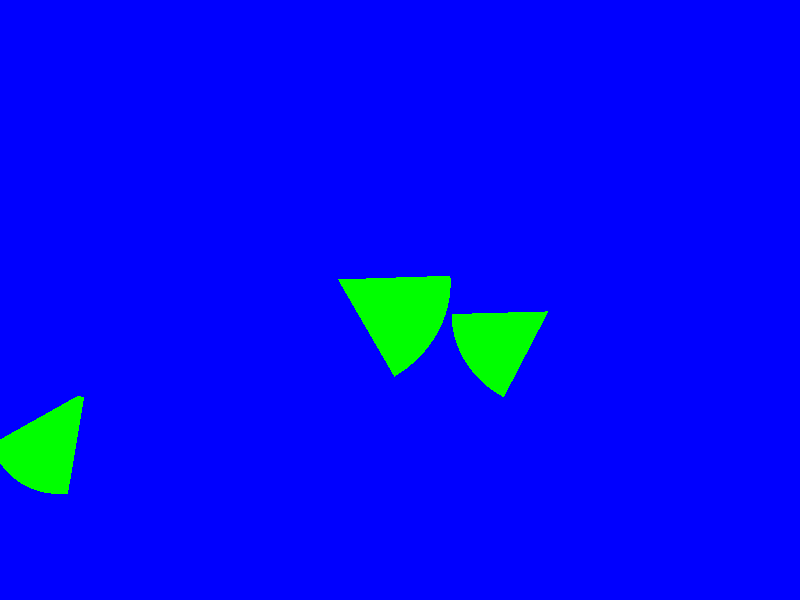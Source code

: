 //November 12, 2015
//StainGlassWindowGlass

background {
	rgb <0,0,1>
}

light_source {
	<20,20,-20>
	rgb <1,1,1>
}

//Measurements from StainGlassWindow:
#declare inches = 1;
#declare feet = 12 * inches;
#declare TotalDiameter = 1.5 * feet;
#declare TotalRadius = .75 * feet;
#declare Scaler = 1/8 * TotalRadius;

//Carrots
#declare CarrotLength = 5 * Scaler;
#declare SixthCarrotLength = CarrotLength/6;
#declare CarrotWidth = (CarrotLength/3)*1.2;
#declare HalfCarrotWidth = CarrotWidth/2;
#declare Z1 = 2 * Scaler;
#declare Z2 = Z1 + (5 * SixthCarrotLength);

//CarrotHeads
#declare HeadHeight = 1.35 * Scaler;
#declare HeadRadius = HeadHeight/2;
#declare CenterHeight = Z2+(HeadHeight*(2/3));

//Edges
#declare EdgeHeight = 1 * Scaler;
#declare Z5 = Z2+(.6*Scaler);
#declare Z3 = Z5+(.3*Scaler);
#declare Z4 = Z5+(EdgeHeight);
#declare X2 = (.4*Scaler);
#declare X3 = (.4*Scaler)+X2;
#declare X4 = -(.4*Scaler);
#declare X5 = X4-(.4*Scaler);

#declare FullEdge = prism {
    linear_spline
    .45, // Y min
    .55, // Y max CHANGE
    6, // the number of points making up the shape ...
    < 0,  Z5>, // point#1 (control point... not on curve)
    < X2,  Z3>, // point#2  ... THIS POINT ...
    < X3,  Z4>, // point#3
    < X5,  Z4>, // point#4
    < X4,  Z3>, // point#5 ... MUST MATCH THIS POINT
    < 0,   Z5>  // point#6 (control point... not on curve)
    texture { pigment { rgb <0,1,0> }}
};

#declare PrismBottomRight = intersection {
	object {
		FullEdge
	}
	cylinder {
		<X4,0,Z3>
		<X4,1,Z3>
		sqrt(pow(X3,2)+pow(Z3,2))
		texture {
			pigment {
				rgb <0,1,0>
			}
		}
	}
};

#declare PrismTopRight = intersection {
	object {
		FullEdge
	}
	cylinder {
		<X5,0,Z4>
		<X5,1,Z4>
		X3
		texture {
			pigment {
				rgb <0,1,0>
			}
		}
	}
};

#declare LittleDifferenceCylinderTop = cylinder {
	<X5,0,Z4>
	<X5,1,Z4>
	X3/2
	texture {
		pigment {
			rgb <0,1,0>
		}
	}
};

#declare LittleDifferenceCylinderBottom = cylinder {
	<X5,0,Z4>
	<X5,1,Z4>
	sqrt(pow(X3,2)+pow(Z3,2))/2
	texture {
		pigment {
			rgb <0,1,0>
		}
	}
};

//Big Circles
#declare RightBigCircleTop = difference {
	object {
		PrismTopRight
	}
	object {
		LittleDifferenceCylinderTop
	}
};

#declare LeftBigCircleTop = object {
	RightBigCircleTop
	translate <X5/2,0,0>
	rotate<180,0,0>
	translate <X3/2,0,0>
};

#declare RightBigCircleBottom = difference {
	object {
		PrismBottomRight
	}
	object {
		LittleDifferenceCylinderBottom
	}
};

#declare BigCircles = union {
	object {
		RightBigCircleTop
	}
	object {
		LeftBigCircleTop
	}
	object {
		RightBigCircleBottom
	}
};

//LittleCircles
#declare RightLittleCircleTop = intersection {
	object {
		FullEdge
	}
	object {
		LittleDifferenceCylinderTop
	}
};

#declare LeftLittleCircleTop = object {
	RightLittleCircleTop
	translate <X5/2,0,0>
	rotate<180,0,0>
	translate <X3/2,0,0>
};

#declare LittleCircles = union {
	object {
		RightLittleCircleTop
	}
	object {
		LeftLittleCircleTop
	}
};
//add in iron shapes between

#declare Edges = union {
	object {
		BigCircles
	}
	object {
		LittleCircles
	}
	rotate <0,-15,0>
};

#declare OnePetal = union {
		/*object {
			Carrot
		}
		object {
			CarrotHead
		}*/
		object {
			Edges
		}
};

#declare Index = 0;
#declare Petals = union {
	#while (Index < 12) 
		object {
			OnePetal
			rotate <0,(-30*Index),0>
		}	
		#declare Index = Index+1;
	#end
};

#declare StainGlassWindowGlass = union {
	object {
		Petals
	}
	/*object{
		FlowerCenter
		scale 1.4
	}*/
	rotate <-90,0,0>
};

camera {
	location <0,7,-5>
	look_at <X4,Z4,0>	
	rotate <0,0,-15>
}

object { StainGlassWindowGlass }







